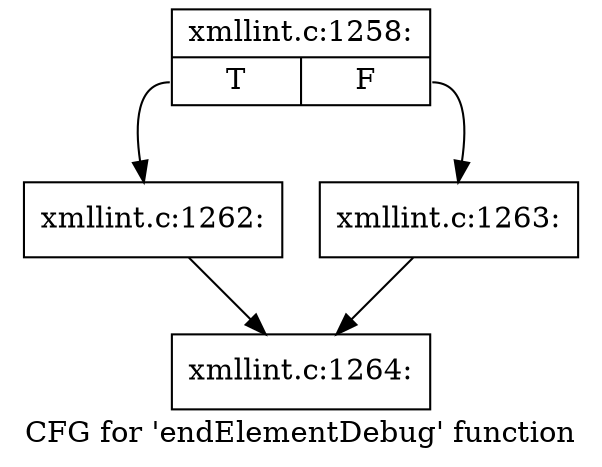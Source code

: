 digraph "CFG for 'endElementDebug' function" {
	label="CFG for 'endElementDebug' function";

	Node0x556d1b567190 [shape=record,label="{xmllint.c:1258:|{<s0>T|<s1>F}}"];
	Node0x556d1b567190:s0 -> Node0x556d1b567f20;
	Node0x556d1b567190:s1 -> Node0x556d1b567f70;
	Node0x556d1b567f20 [shape=record,label="{xmllint.c:1262:}"];
	Node0x556d1b567f20 -> Node0x556d1b5671e0;
	Node0x556d1b567f70 [shape=record,label="{xmllint.c:1263:}"];
	Node0x556d1b567f70 -> Node0x556d1b5671e0;
	Node0x556d1b5671e0 [shape=record,label="{xmllint.c:1264:}"];
}
